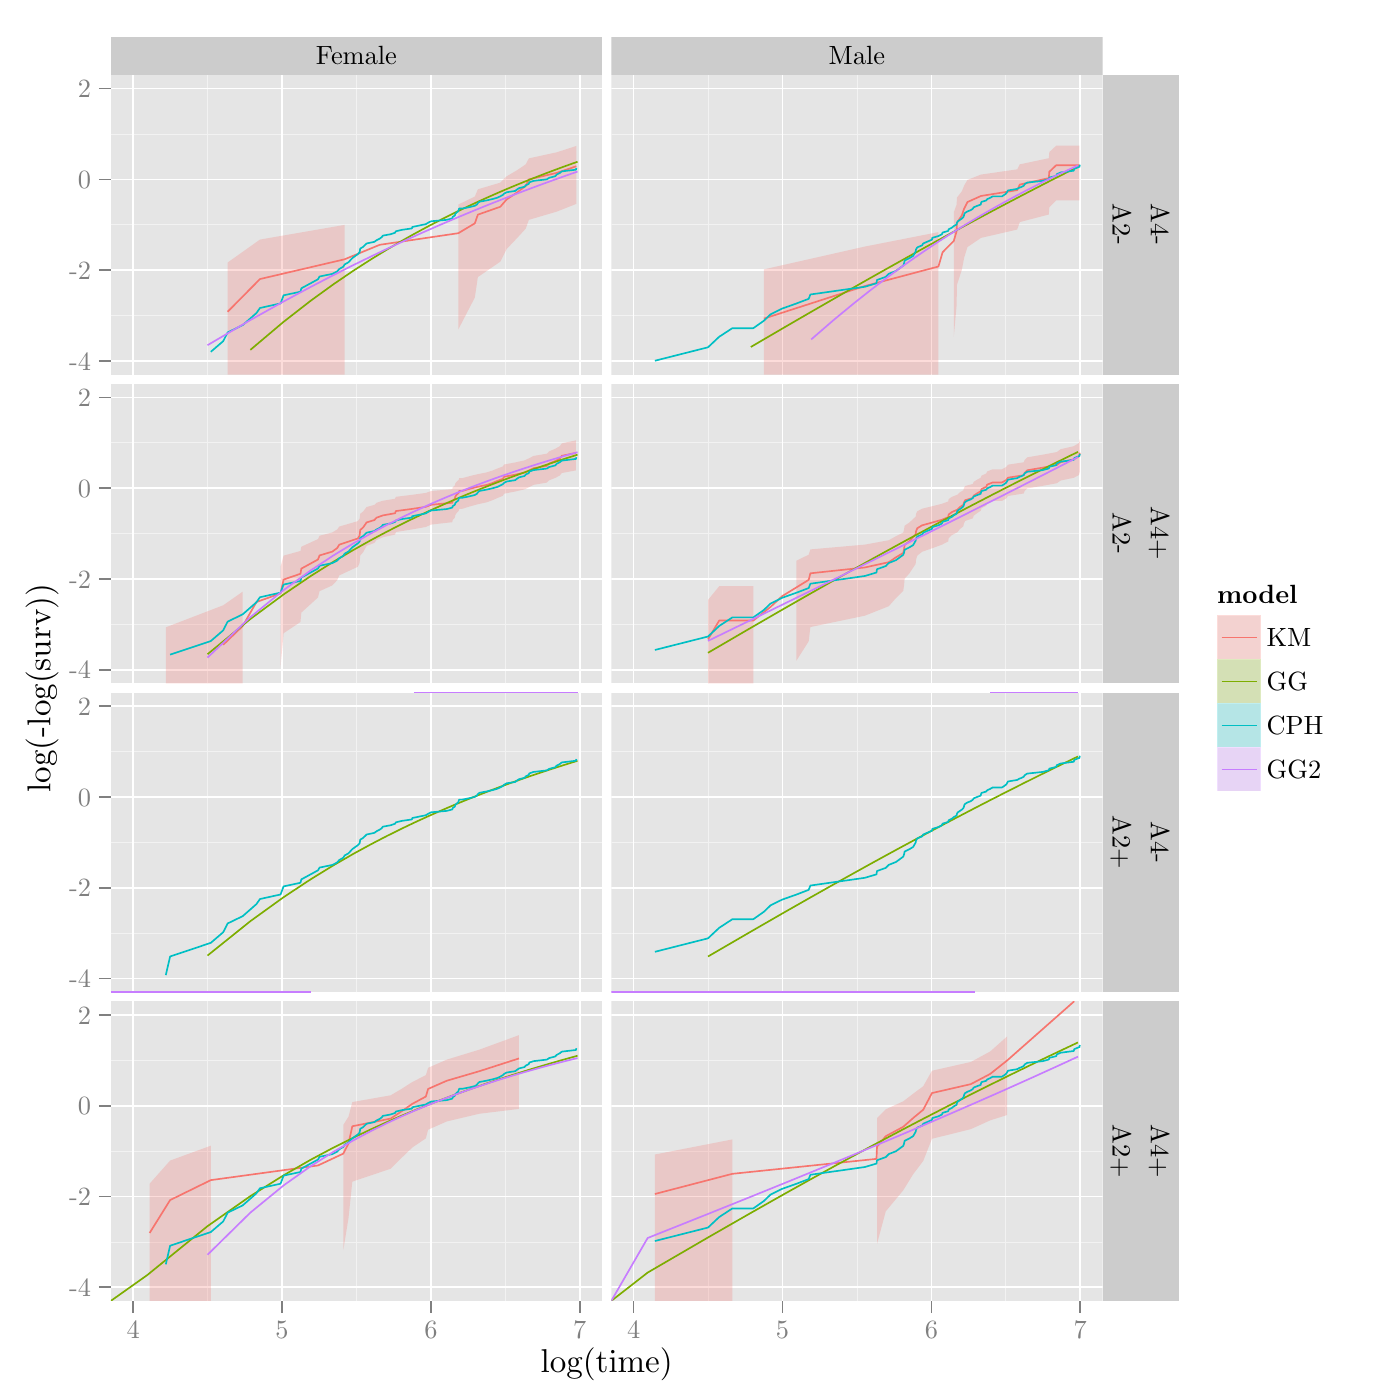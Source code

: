 % Created by tikzDevice version 0.7.0 on 2015-01-16 16:02:43
% !TEX encoding = UTF-8 Unicode
\documentclass[11pt]{memoir}
\nonstopmode

\usepackage{tikz}

\usepackage[active,tightpage,psfixbb]{preview}

\PreviewEnvironment{pgfpicture}

\setlength\PreviewBorder{0pt}

\usepackage{amsmath}
\newcommand{\SweaveOpts}[1]{}  % do not interfere with LaTeX
\newcommand{\SweaveInput}[1]{} % because they are not real TeX commands
\newcommand{\Sexpr}[1]{}       % will only be parsed by R


\usepackage{geometry}
\usepackage{amsmath}
\usepackage{lscape}
\geometry{verbose,tmargin=2.5cm,bmargin=2.5cm,lmargin=2.5cm,rmargin=2.5cm}


\begin{document}

\begin{tikzpicture}[x=1pt,y=1pt]
\definecolor[named]{fillColor}{rgb}{1.00,1.00,1.00}
\path[use as bounding box,fill=fillColor,fill opacity=0.00] (0,0) rectangle (505.89,505.89);
\begin{scope}
\path[clip] (  0.00,  0.00) rectangle (505.89,505.89);
\definecolor[named]{drawColor}{rgb}{1.00,1.00,1.00}
\definecolor[named]{fillColor}{rgb}{1.00,1.00,1.00}

\path[draw=drawColor,line width= 0.6pt,line join=round,line cap=round,fill=fillColor] (  0.00,  0.00) rectangle (505.89,505.89);
\end{scope}
\begin{scope}
\path[clip] ( 40.03,478.81) rectangle (217.57,492.64);
\definecolor[named]{fillColor}{rgb}{0.80,0.80,0.80}

\path[fill=fillColor] ( 40.03,478.81) rectangle (217.57,492.64);
\definecolor[named]{drawColor}{rgb}{0.00,0.00,0.00}

\node[text=drawColor,anchor=base,inner sep=0pt, outer sep=0pt, scale=  0.87] at (128.80,482.43) {Female};
\end{scope}
\begin{scope}
\path[clip] (220.88,478.81) rectangle (398.42,492.64);
\definecolor[named]{fillColor}{rgb}{0.80,0.80,0.80}

\path[fill=fillColor] (220.88,478.81) rectangle (398.42,492.64);
\definecolor[named]{drawColor}{rgb}{0.00,0.00,0.00}

\node[text=drawColor,anchor=base,inner sep=0pt, outer sep=0pt, scale=  0.87] at (309.65,482.43) {Male};
\end{scope}
\begin{scope}
\path[clip] ( 40.03,370.54) rectangle (217.57,478.81);
\definecolor[named]{fillColor}{rgb}{0.90,0.90,0.90}

\path[fill=fillColor] ( 40.03,370.54) rectangle (217.57,478.81);
\definecolor[named]{drawColor}{rgb}{0.95,0.95,0.95}

\path[draw=drawColor,line width= 0.3pt,line join=round] ( 40.03,391.87) --
	(217.57,391.87);

\path[draw=drawColor,line width= 0.3pt,line join=round] ( 40.03,424.67) --
	(217.57,424.67);

\path[draw=drawColor,line width= 0.3pt,line join=round] ( 40.03,457.48) --
	(217.57,457.48);

\path[draw=drawColor,line width= 0.3pt,line join=round] ( 75.00,370.54) --
	( 75.00,478.81);

\path[draw=drawColor,line width= 0.3pt,line join=round] (128.80,370.54) --
	(128.80,478.81);

\path[draw=drawColor,line width= 0.3pt,line join=round] (182.60,370.54) --
	(182.60,478.81);
\definecolor[named]{drawColor}{rgb}{1.00,1.00,1.00}

\path[draw=drawColor,line width= 0.6pt,line join=round] ( 40.03,375.46) --
	(217.57,375.46);

\path[draw=drawColor,line width= 0.6pt,line join=round] ( 40.03,408.27) --
	(217.57,408.27);

\path[draw=drawColor,line width= 0.6pt,line join=round] ( 40.03,441.08) --
	(217.57,441.08);

\path[draw=drawColor,line width= 0.6pt,line join=round] ( 40.03,473.89) --
	(217.57,473.89);

\path[draw=drawColor,line width= 0.6pt,line join=round] ( 48.10,370.54) --
	( 48.10,478.81);

\path[draw=drawColor,line width= 0.6pt,line join=round] (101.90,370.54) --
	(101.90,478.81);

\path[draw=drawColor,line width= 0.6pt,line join=round] (155.70,370.54) --
	(155.70,478.81);

\path[draw=drawColor,line width= 0.6pt,line join=round] (209.50,370.54) --
	(209.50,478.81);
\definecolor[named]{fillColor}{rgb}{0.97,0.46,0.43}

\path[fill=fillColor,fill opacity=0.25] ( 82.25,411.02) --
	( 93.94,419.32) --
	(124.53,424.62) --
	(124.53,370.54) --
	( 93.94,370.54) --
	( 82.25,370.54) --
	cycle;

\path[fill=fillColor,fill opacity=0.25] (165.61,431.98) --
	(171.58,434.87) --
	(172.67,437.48) --
	(180.78,439.89) --
	(183.07,442.16) --
	(186.79,444.36) --
	(189.98,446.51) --
	(191.10,448.66) --
	(201.15,450.85) --
	(208.28,453.15) --
	(208.28,432.22) --
	(201.15,429.40) --
	(191.10,426.44) --
	(189.98,423.27) --
	(186.79,419.80) --
	(183.07,415.88) --
	(180.78,411.33) --
	(172.67,405.76) --
	(171.58,398.37) --
	(165.61,386.85) --
	cycle;
\definecolor[named]{drawColor}{rgb}{0.97,0.46,0.43}

\path[draw=drawColor,line width= 0.6pt,line join=round] ( 82.25,393.22) --
	( 93.94,405.05) --
	(124.53,412.19) --
	(137.19,417.42) --
	(165.61,421.62) --
	(171.58,425.18) --
	(172.67,428.32) --
	(180.78,431.17) --
	(183.07,433.81) --
	(186.79,436.30) --
	(189.98,438.70) --
	(191.10,441.05) --
	(201.15,443.41) --
	(208.28,445.82);
\definecolor[named]{drawColor}{rgb}{0.49,0.68,0.00}

\path[draw=drawColor,line width= 0.6pt,line join=round] ( 90.47,379.46) --
	(102.47,389.59) --
	(112.28,397.22) --
	(120.57,403.22) --
	(127.76,408.11) --
	(134.10,412.19) --
	(139.76,415.66) --
	(144.89,418.67) --
	(149.57,421.31) --
	(153.88,423.65) --
	(157.87,425.75) --
	(161.58,427.64) --
	(165.05,429.36) --
	(168.31,430.93) --
	(171.39,432.37) --
	(174.29,433.71) --
	(177.05,434.94) --
	(179.68,436.10) --
	(182.18,437.18) --
	(184.57,438.19) --
	(186.86,439.14) --
	(189.06,440.03) --
	(191.17,440.88) --
	(193.20,441.68) --
	(195.16,442.45) --
	(197.04,443.17) --
	(198.87,443.86) --
	(200.63,444.52) --
	(202.34,445.16) --
	(203.99,445.76) --
	(205.60,446.34) --
	(207.16,446.90) --
	(208.68,447.43);
\definecolor[named]{drawColor}{rgb}{0.00,0.75,0.77}

\path[draw=drawColor,line width= 0.6pt,line join=round] ( 76.17,378.76) --
	( 80.66,382.61) --
	( 82.25,385.76) --
	( 87.71,388.42) --
	( 92.66,392.76) --
	( 93.94,394.59) --
	(101.39,396.25) --
	(102.47,399.17) --
	(108.57,400.47) --
	(108.89,401.70) --
	(114.91,404.97) --
	(115.47,405.97) --
	(120.06,406.91) --
	(121.84,407.81) --
	(122.59,408.68) --
	(124.05,409.52) --
	(124.53,410.33) --
	(125.93,411.12) --
	(127.31,412.62) --
	(129.31,414.05) --
	(129.95,414.74) --
	(130.17,416.06) --
	(131.23,416.69) --
	(131.86,417.31) --
	(132.48,417.91) --
	(135.28,418.50) --
	(136.05,419.08) --
	(137.19,419.64) --
	(137.94,420.19) --
	(138.31,420.73) --
	(141.18,421.26) --
	(142.73,421.79) --
	(143.07,422.32) --
	(145.22,422.83) --
	(148.82,423.35) --
	(148.97,423.86) --
	(153.88,424.89) --
	(154.70,425.41) --
	(155.78,425.93) --
	(161.46,426.45) --
	(163.46,426.98) --
	(163.57,427.50) --
	(164.37,428.01) --
	(164.49,428.53) --
	(164.94,429.03) --
	(165.61,429.54) --
	(165.72,430.03) --
	(165.94,430.52) --
	(167.03,430.52) --
	(169.56,431.03) --
	(171.58,431.52) --
	(172.37,432.01) --
	(172.67,432.50) --
	(173.25,432.99) --
	(175.88,433.48) --
	(178.03,433.97) --
	(179.76,434.46) --
	(180.78,434.95) --
	(181.69,435.44) --
	(182.18,435.92) --
	(183.07,436.41) --
	(186.19,436.90) --
	(186.79,437.40) --
	(187.53,437.89) --
	(189.56,438.40) --
	(189.98,438.93) --
	(191.10,439.46) --
	(191.24,439.99) --
	(192.80,440.53) --
	(197.60,441.08) --
	(198.45,441.64) --
	(200.63,442.21) --
	(201.15,442.79) --
	(202.28,443.37) --
	(203.01,443.96) --
	(208.12,444.57) --
	(208.28,445.20);
\definecolor[named]{drawColor}{rgb}{0.78,0.49,1.00}

\path[draw=drawColor,line width= 0.6pt,line join=round] ( 74.99,381.15) --
	( 90.47,390.23) --
	(102.47,396.94) --
	(112.28,402.21) --
	(120.57,406.51) --
	(127.76,410.13) --
	(134.10,413.22) --
	(139.76,415.93) --
	(144.89,418.31) --
	(149.57,420.45) --
	(153.88,422.37) --
	(157.87,424.12) --
	(161.58,425.72) --
	(165.05,427.20) --
	(168.31,428.56) --
	(171.39,429.83) --
	(174.29,431.01) --
	(177.05,432.12) --
	(179.68,433.16) --
	(182.18,434.14) --
	(184.57,435.07) --
	(186.86,435.94) --
	(189.06,436.78) --
	(191.17,437.57) --
	(193.20,438.33) --
	(195.16,439.05) --
	(197.04,439.74) --
	(198.87,440.40) --
	(200.63,441.04) --
	(202.34,441.65) --
	(203.99,442.24) --
	(205.60,442.80) --
	(207.16,443.35) --
	(208.68,443.88);
\end{scope}
\begin{scope}
\path[clip] ( 40.03,258.96) rectangle (217.57,367.23);
\definecolor[named]{fillColor}{rgb}{0.90,0.90,0.90}

\path[fill=fillColor] ( 40.03,258.96) rectangle (217.57,367.23);
\definecolor[named]{drawColor}{rgb}{0.95,0.95,0.95}

\path[draw=drawColor,line width= 0.3pt,line join=round] ( 40.03,280.28) --
	(217.57,280.28);

\path[draw=drawColor,line width= 0.3pt,line join=round] ( 40.03,313.09) --
	(217.57,313.09);

\path[draw=drawColor,line width= 0.3pt,line join=round] ( 40.03,345.90) --
	(217.57,345.90);

\path[draw=drawColor,line width= 0.3pt,line join=round] ( 75.00,258.96) --
	( 75.00,367.23);

\path[draw=drawColor,line width= 0.3pt,line join=round] (128.80,258.96) --
	(128.80,367.23);

\path[draw=drawColor,line width= 0.3pt,line join=round] (182.60,258.96) --
	(182.60,367.23);
\definecolor[named]{drawColor}{rgb}{1.00,1.00,1.00}

\path[draw=drawColor,line width= 0.6pt,line join=round] ( 40.03,263.88) --
	(217.57,263.88);

\path[draw=drawColor,line width= 0.6pt,line join=round] ( 40.03,296.69) --
	(217.57,296.69);

\path[draw=drawColor,line width= 0.6pt,line join=round] ( 40.03,329.50) --
	(217.57,329.50);

\path[draw=drawColor,line width= 0.6pt,line join=round] ( 40.03,362.31) --
	(217.57,362.31);

\path[draw=drawColor,line width= 0.6pt,line join=round] ( 48.10,258.96) --
	( 48.10,367.23);

\path[draw=drawColor,line width= 0.6pt,line join=round] (101.90,258.96) --
	(101.90,367.23);

\path[draw=drawColor,line width= 0.6pt,line join=round] (155.70,258.96) --
	(155.70,367.23);

\path[draw=drawColor,line width= 0.6pt,line join=round] (209.50,258.96) --
	(209.50,367.23);
\definecolor[named]{fillColor}{rgb}{0.97,0.46,0.43}

\path[fill=fillColor,fill opacity=0.25] ( 59.91,279.20) --
	( 80.66,287.17) --
	( 87.71,292.10) --
	( 87.71,258.96) --
	( 80.66,258.96) --
	( 59.91,258.96) --
	cycle;

\path[fill=fillColor,fill opacity=0.25] (101.39,301.11) --
	(102.47,305.11) --
	(108.57,306.80) --
	(108.89,308.34) --
	(114.91,311.08) --
	(115.47,312.31) --
	(120.06,313.47) --
	(121.84,314.57) --
	(122.59,315.62) --
	(129.31,317.58) --
	(129.95,318.50) --
	(130.17,320.24) --
	(131.23,321.08) --
	(131.86,321.89) --
	(132.48,322.68) --
	(135.28,323.45) --
	(136.05,324.20) --
	(138.31,324.94) --
	(142.73,325.66) --
	(143.07,326.37) --
	(148.82,327.07) --
	(153.88,327.77) --
	(155.78,328.45) --
	(163.46,329.13) --
	(163.57,329.80) --
	(164.37,330.46) --
	(164.49,331.13) --
	(164.94,331.79) --
	(165.72,332.45) --
	(165.94,333.11) --
	(167.03,333.11) --
	(169.56,333.80) --
	(172.37,334.49) --
	(175.88,335.19) --
	(178.03,335.89) --
	(179.76,336.60) --
	(181.69,337.32) --
	(182.18,338.05) --
	(186.19,338.79) --
	(189.56,339.55) --
	(191.24,340.33) --
	(192.80,341.13) --
	(197.60,341.95) --
	(198.45,342.81) --
	(200.63,343.72) --
	(202.28,344.67) --
	(203.01,345.68) --
	(208.12,346.77) --
	(208.12,335.90) --
	(203.01,334.96) --
	(202.28,334.06) --
	(200.63,333.18) --
	(198.45,332.33) --
	(197.60,331.49) --
	(192.80,330.68) --
	(191.24,329.87) --
	(189.56,329.07) --
	(186.19,328.28) --
	(182.18,327.50) --
	(181.69,326.72) --
	(179.76,325.94) --
	(178.03,325.16) --
	(175.88,324.38) --
	(172.37,323.60) --
	(169.56,322.82) --
	(167.03,322.02) --
	(165.94,322.02) --
	(165.72,321.24) --
	(164.94,320.46) --
	(164.49,319.66) --
	(164.37,318.85) --
	(163.57,318.02) --
	(163.46,317.19) --
	(155.78,316.33) --
	(153.88,315.46) --
	(148.82,314.56) --
	(143.07,313.65) --
	(142.73,312.71) --
	(138.31,311.74) --
	(136.05,310.74) --
	(135.28,309.70) --
	(132.48,308.63) --
	(131.86,307.51) --
	(131.23,306.35) --
	(130.17,305.13) --
	(129.95,302.51) --
	(129.31,301.09) --
	(122.59,297.96) --
	(121.84,296.22) --
	(120.06,294.33) --
	(115.47,292.27) --
	(114.91,289.99) --
	(108.89,284.52) --
	(108.57,281.14) --
	(102.47,277.07) --
	(101.39,265.03) --
	cycle;
\definecolor[named]{drawColor}{rgb}{0.97,0.46,0.43}

\path[draw=drawColor,line width= 0.6pt,line join=round] ( 80.66,272.90) --
	( 87.71,279.69) --
	( 92.66,288.34) --
	(101.39,291.47) --
	(102.47,296.47) --
	(108.57,298.55) --
	(108.89,300.42) --
	(114.91,303.71) --
	(115.47,305.18) --
	(120.06,306.55) --
	(121.84,307.84) --
	(122.59,309.06) --
	(129.31,311.32) --
	(129.95,312.38) --
	(130.17,314.37) --
	(131.23,315.31) --
	(131.86,316.23) --
	(132.48,317.11) --
	(135.28,317.97) --
	(136.05,318.81) --
	(138.31,319.63) --
	(142.73,320.43) --
	(143.07,321.21) --
	(148.82,321.98) --
	(153.88,322.74) --
	(155.78,323.49) --
	(163.46,324.22) --
	(163.57,324.95) --
	(164.37,325.66) --
	(164.49,326.38) --
	(164.94,327.08) --
	(165.72,327.78) --
	(165.94,328.48) --
	(167.03,328.48) --
	(169.56,329.21) --
	(172.37,329.94) --
	(175.88,330.66) --
	(178.03,331.39) --
	(179.76,332.12) --
	(181.69,332.86) --
	(182.18,333.61) --
	(186.19,334.37) --
	(189.56,335.13) --
	(191.24,335.92) --
	(192.80,336.72) --
	(197.60,337.54) --
	(198.45,338.40) --
	(200.63,339.28) --
	(202.28,340.21) --
	(203.01,341.18) --
	(208.12,342.22);
\definecolor[named]{drawColor}{rgb}{0.49,0.68,0.00}

\path[draw=drawColor,line width= 0.6pt,line join=round] ( 74.99,269.48) --
	( 90.47,282.21) --
	(102.47,291.08) --
	(112.28,297.73) --
	(120.57,302.95) --
	(127.76,307.19) --
	(134.10,310.74) --
	(139.76,313.75) --
	(144.89,316.37) --
	(149.57,318.66) --
	(153.88,320.70) --
	(157.87,322.52) --
	(161.58,324.17) --
	(165.05,325.67) --
	(168.31,327.04) --
	(171.39,328.30) --
	(174.29,329.47) --
	(177.05,330.56) --
	(179.68,331.57) --
	(182.18,332.52) --
	(184.57,333.41) --
	(186.86,334.24) --
	(189.06,335.03) --
	(191.17,335.78) --
	(193.20,336.49) --
	(195.16,337.16) --
	(197.04,337.80) --
	(198.87,338.41) --
	(200.63,339.00) --
	(202.34,339.56) --
	(203.99,340.09) --
	(205.60,340.61) --
	(207.16,341.10) --
	(208.68,341.58);
\definecolor[named]{drawColor}{rgb}{0.00,0.75,0.77}

\path[draw=drawColor,line width= 0.6pt,line join=round] ( 61.47,269.33) --
	( 76.17,274.25) --
	( 80.66,278.11) --
	( 82.25,281.25) --
	( 87.71,283.91) --
	( 92.66,288.25) --
	( 93.94,290.08) --
	(101.39,291.74) --
	(102.47,294.66) --
	(108.57,295.96) --
	(108.89,297.19) --
	(114.91,300.46) --
	(115.47,301.46) --
	(120.06,302.40) --
	(121.84,303.30) --
	(122.59,304.17) --
	(124.05,305.01) --
	(124.53,305.82) --
	(125.93,306.61) --
	(127.31,308.11) --
	(129.31,309.54) --
	(129.95,310.23) --
	(130.17,311.55) --
	(131.23,312.18) --
	(131.86,312.80) --
	(132.48,313.40) --
	(135.28,313.99) --
	(136.05,314.57) --
	(137.19,315.13) --
	(137.94,315.68) --
	(138.31,316.22) --
	(141.18,316.75) --
	(142.73,317.28) --
	(143.07,317.81) --
	(145.22,318.32) --
	(148.82,318.84) --
	(148.97,319.35) --
	(153.88,320.38) --
	(154.70,320.90) --
	(155.78,321.42) --
	(161.46,321.94) --
	(163.46,322.47) --
	(163.57,322.99) --
	(164.37,323.51) --
	(164.49,324.02) --
	(164.94,324.52) --
	(165.61,325.03) --
	(165.72,325.52) --
	(165.94,326.01) --
	(167.03,326.01) --
	(169.56,326.52) --
	(171.58,327.01) --
	(172.37,327.50) --
	(172.67,327.99) --
	(173.25,328.48) --
	(175.88,328.97) --
	(178.03,329.46) --
	(179.76,329.95) --
	(180.78,330.44) --
	(181.69,330.93) --
	(182.18,331.41) --
	(183.07,331.90) --
	(186.19,332.39) --
	(186.79,332.89) --
	(187.53,333.38) --
	(189.56,333.89) --
	(189.98,334.42) --
	(191.10,334.95) --
	(191.24,335.48) --
	(192.80,336.02) --
	(197.60,336.57) --
	(198.45,337.13) --
	(200.63,337.70) --
	(201.15,338.28) --
	(202.28,338.86) --
	(203.01,339.45) --
	(208.12,340.06) --
	(208.28,340.69);
\definecolor[named]{drawColor}{rgb}{0.78,0.49,1.00}

\path[draw=drawColor,line width= 0.6pt,line join=round] ( 74.99,268.28) --
	( 90.47,282.87) --
	(102.47,292.65) --
	(112.28,299.77) --
	(120.57,305.23) --
	(127.76,309.59) --
	(134.10,313.17) --
	(139.76,316.19) --
	(144.89,318.77) --
	(149.57,321.02) --
	(153.88,323.00) --
	(157.87,324.76) --
	(161.58,326.34) --
	(165.05,327.77) --
	(168.31,329.07) --
	(171.39,330.26) --
	(174.29,331.36) --
	(177.05,332.38) --
	(179.68,333.32) --
	(182.18,334.20) --
	(184.57,335.02) --
	(186.86,335.80) --
	(189.06,336.53) --
	(191.17,337.21) --
	(193.20,337.86) --
	(195.16,338.48) --
	(197.04,339.06) --
	(198.87,339.62) --
	(200.63,340.15) --
	(202.34,340.66) --
	(203.99,341.14) --
	(205.60,341.61) --
	(207.16,342.05) --
	(208.68,342.48);
\end{scope}
\begin{scope}
\path[clip] ( 40.03,147.38) rectangle (217.57,255.65);
\definecolor[named]{fillColor}{rgb}{0.90,0.90,0.90}

\path[fill=fillColor] ( 40.03,147.38) rectangle (217.57,255.65);
\definecolor[named]{drawColor}{rgb}{0.95,0.95,0.95}

\path[draw=drawColor,line width= 0.3pt,line join=round] ( 40.03,168.70) --
	(217.57,168.70);

\path[draw=drawColor,line width= 0.3pt,line join=round] ( 40.03,201.51) --
	(217.57,201.51);

\path[draw=drawColor,line width= 0.3pt,line join=round] ( 40.03,234.32) --
	(217.57,234.32);

\path[draw=drawColor,line width= 0.3pt,line join=round] ( 75.00,147.38) --
	( 75.00,255.65);

\path[draw=drawColor,line width= 0.3pt,line join=round] (128.80,147.38) --
	(128.80,255.65);

\path[draw=drawColor,line width= 0.3pt,line join=round] (182.60,147.38) --
	(182.60,255.65);
\definecolor[named]{drawColor}{rgb}{1.00,1.00,1.00}

\path[draw=drawColor,line width= 0.6pt,line join=round] ( 40.03,152.30) --
	(217.57,152.30);

\path[draw=drawColor,line width= 0.6pt,line join=round] ( 40.03,185.11) --
	(217.57,185.11);

\path[draw=drawColor,line width= 0.6pt,line join=round] ( 40.03,217.92) --
	(217.57,217.92);

\path[draw=drawColor,line width= 0.6pt,line join=round] ( 40.03,250.73) --
	(217.57,250.73);

\path[draw=drawColor,line width= 0.6pt,line join=round] ( 48.10,147.38) --
	( 48.10,255.65);

\path[draw=drawColor,line width= 0.6pt,line join=round] (101.90,147.38) --
	(101.90,255.65);

\path[draw=drawColor,line width= 0.6pt,line join=round] (155.70,147.38) --
	(155.70,255.65);

\path[draw=drawColor,line width= 0.6pt,line join=round] (209.50,147.38) --
	(209.50,255.65);
\definecolor[named]{drawColor}{rgb}{0.49,0.68,0.00}

\path[draw=drawColor,line width= 0.6pt,line join=round] ( 74.99,160.60) --
	( 90.47,173.02) --
	(102.47,181.68) --
	(112.28,188.16) --
	(120.57,193.25) --
	(127.76,197.39) --
	(134.10,200.84) --
	(139.76,203.78) --
	(144.89,206.33) --
	(149.57,208.57) --
	(153.88,210.55) --
	(157.87,212.33) --
	(161.58,213.94) --
	(165.05,215.41) --
	(168.31,216.75) --
	(171.39,217.98) --
	(174.29,219.12) --
	(177.05,220.18) --
	(179.68,221.17) --
	(182.18,222.10) --
	(184.57,222.97) --
	(186.86,223.78) --
	(189.06,224.56) --
	(191.17,225.29) --
	(193.20,225.98) --
	(195.16,226.64) --
	(197.04,227.27) --
	(198.87,227.86) --
	(200.63,228.44) --
	(202.34,228.98) --
	(203.99,229.51) --
	(205.60,230.01) --
	(207.16,230.50) --
	(208.68,230.96);
\definecolor[named]{drawColor}{rgb}{0.00,0.75,0.77}

\path[draw=drawColor,line width= 0.6pt,line join=round] ( 59.91,153.53) --
	( 61.47,160.27) --
	( 76.17,165.19) --
	( 80.66,169.04) --
	( 82.25,172.19) --
	( 87.71,174.84) --
	( 92.66,179.19) --
	( 93.94,181.02) --
	(101.39,182.67) --
	(102.47,185.59) --
	(108.57,186.90) --
	(108.89,188.12) --
	(114.91,191.40) --
	(115.47,192.39) --
	(120.06,193.34) --
	(121.84,194.24) --
	(122.59,195.11) --
	(124.05,195.95) --
	(124.53,196.76) --
	(125.93,197.54) --
	(127.31,199.05) --
	(129.31,200.48) --
	(129.95,201.16) --
	(130.17,202.48) --
	(131.23,203.12) --
	(131.86,203.74) --
	(132.48,204.34) --
	(135.28,204.93) --
	(136.05,205.50) --
	(137.19,206.07) --
	(137.94,206.62) --
	(138.31,207.16) --
	(141.18,207.69) --
	(142.73,208.22) --
	(143.07,208.74) --
	(145.22,209.26) --
	(148.82,209.78) --
	(148.97,210.29) --
	(153.88,211.31) --
	(154.70,211.83) --
	(155.78,212.36) --
	(161.46,212.88) --
	(163.46,213.41) --
	(163.57,213.92) --
	(164.37,214.44) --
	(164.49,214.95) --
	(164.94,215.46) --
	(165.61,215.96) --
	(165.72,216.46) --
	(165.94,216.95) --
	(167.03,216.95) --
	(169.56,217.45) --
	(171.58,217.95) --
	(172.37,218.44) --
	(172.67,218.93) --
	(173.25,219.41) --
	(175.88,219.91) --
	(178.03,220.40) --
	(179.76,220.89) --
	(180.78,221.38) --
	(181.69,221.86) --
	(182.18,222.35) --
	(183.07,222.84) --
	(186.19,223.33) --
	(186.79,223.82) --
	(187.53,224.31) --
	(189.56,224.83) --
	(189.98,225.36) --
	(191.10,225.89) --
	(191.24,226.42) --
	(192.80,226.95) --
	(197.60,227.51) --
	(198.45,228.07) --
	(200.63,228.64) --
	(201.15,229.22) --
	(202.28,229.80) --
	(203.01,230.39) --
	(208.12,230.99) --
	(208.28,231.63);
\definecolor[named]{drawColor}{rgb}{0.78,0.49,1.00}

\path[draw=drawColor,line width= 0.6pt,line join=round] ( 40.03,147.38) --
	( 53.18,147.38) --
	( 74.99,147.38) --
	( 90.47,147.38) --
	(102.47,147.38) --
	(112.28,147.38);

\path[draw=drawColor,line width= 0.6pt,line join=round] (149.57,255.65) --
	(153.88,255.65) --
	(157.87,255.65) --
	(161.58,255.65) --
	(165.05,255.65) --
	(168.31,255.65) --
	(171.39,255.65) --
	(174.29,255.65) --
	(177.05,255.65) --
	(179.68,255.65) --
	(182.18,255.65) --
	(184.57,255.65) --
	(186.86,255.65) --
	(189.06,255.65) --
	(191.17,255.65) --
	(193.20,255.65) --
	(195.16,255.65) --
	(197.04,255.65) --
	(198.87,255.65) --
	(200.63,255.65) --
	(202.34,255.65) --
	(203.99,255.65) --
	(205.60,255.65) --
	(207.16,255.65) --
	(208.68,255.65);
\end{scope}
\begin{scope}
\path[clip] ( 40.03, 35.80) rectangle (217.57,144.07);
\definecolor[named]{fillColor}{rgb}{0.90,0.90,0.90}

\path[fill=fillColor] ( 40.03, 35.80) rectangle (217.57,144.07);
\definecolor[named]{drawColor}{rgb}{0.95,0.95,0.95}

\path[draw=drawColor,line width= 0.3pt,line join=round] ( 40.03, 57.12) --
	(217.57, 57.12);

\path[draw=drawColor,line width= 0.3pt,line join=round] ( 40.03, 89.93) --
	(217.57, 89.93);

\path[draw=drawColor,line width= 0.3pt,line join=round] ( 40.03,122.74) --
	(217.57,122.74);

\path[draw=drawColor,line width= 0.3pt,line join=round] ( 75.00, 35.80) --
	( 75.00,144.07);

\path[draw=drawColor,line width= 0.3pt,line join=round] (128.80, 35.80) --
	(128.80,144.07);

\path[draw=drawColor,line width= 0.3pt,line join=round] (182.60, 35.80) --
	(182.60,144.07);
\definecolor[named]{drawColor}{rgb}{1.00,1.00,1.00}

\path[draw=drawColor,line width= 0.6pt,line join=round] ( 40.03, 40.72) --
	(217.57, 40.72);

\path[draw=drawColor,line width= 0.6pt,line join=round] ( 40.03, 73.53) --
	(217.57, 73.53);

\path[draw=drawColor,line width= 0.6pt,line join=round] ( 40.03,106.34) --
	(217.57,106.34);

\path[draw=drawColor,line width= 0.6pt,line join=round] ( 40.03,139.14) --
	(217.57,139.14);

\path[draw=drawColor,line width= 0.6pt,line join=round] ( 48.10, 35.80) --
	( 48.10,144.07);

\path[draw=drawColor,line width= 0.6pt,line join=round] (101.90, 35.80) --
	(101.90,144.07);

\path[draw=drawColor,line width= 0.6pt,line join=round] (155.70, 35.80) --
	(155.70,144.07);

\path[draw=drawColor,line width= 0.6pt,line join=round] (209.50, 35.80) --
	(209.50,144.07);
\definecolor[named]{fillColor}{rgb}{0.97,0.46,0.43}

\path[fill=fillColor,fill opacity=0.25] ( 54.07, 78.16) --
	( 61.47, 86.52) --
	( 76.17, 91.88) --
	( 76.17, 35.80) --
	( 61.47, 35.80) --
	( 54.07, 35.80) --
	cycle;

\path[fill=fillColor,fill opacity=0.25] (124.05, 99.40) --
	(125.93,102.39) --
	(127.31,107.66) --
	(141.18,110.10) --
	(145.22,112.49) --
	(148.97,114.90) --
	(153.88,117.38) --
	(154.70,120.03) --
	(161.46,123.00) --
	(173.25,126.61) --
	(187.53,131.84) --
	(187.53,105.18) --
	(173.25,103.44) --
	(161.46,100.66) --
	(154.70, 97.68) --
	(153.88, 94.54) --
	(148.97, 91.21) --
	(145.22, 87.60) --
	(141.18, 83.57) --
	(127.31, 78.90) --
	(125.93, 65.75) --
	(124.05, 54.12) --
	cycle;
\definecolor[named]{drawColor}{rgb}{0.97,0.46,0.43}

\path[draw=drawColor,line width= 0.6pt,line join=round] ( 54.07, 60.35) --
	( 61.47, 72.24) --
	( 76.17, 79.45) --
	(114.91, 84.75) --
	(124.05, 89.03) --
	(125.93, 92.69) --
	(127.31, 98.91) --
	(141.18,101.70) --
	(145.22,104.37) --
	(148.97,107.00) --
	(153.88,109.65) --
	(154.70,112.40) --
	(161.46,115.37) --
	(173.25,118.82) --
	(187.53,123.42);
\definecolor[named]{drawColor}{rgb}{0.49,0.68,0.00}

\path[draw=drawColor,line width= 0.6pt,line join=round] ( 40.03, 35.80) --
	( 53.18, 45.12) --
	( 74.99, 62.82) --
	( 90.47, 73.67) --
	(102.47, 81.19) --
	(112.28, 86.82) --
	(120.57, 91.24) --
	(127.76, 94.84) --
	(134.10, 97.84) --
	(139.76,100.40) --
	(144.89,102.63) --
	(149.57,104.58) --
	(153.88,106.32) --
	(157.87,107.88) --
	(161.58,109.29) --
	(165.05,110.58) --
	(168.31,111.76) --
	(171.39,112.85) --
	(174.29,113.85) --
	(177.05,114.79) --
	(179.68,115.67) --
	(182.18,116.49) --
	(184.57,117.26) --
	(186.86,117.98) --
	(189.06,118.67) --
	(191.17,119.32) --
	(193.20,119.94) --
	(195.16,120.52) --
	(197.04,121.08) --
	(198.87,121.62) --
	(200.63,122.13) --
	(202.34,122.62) --
	(203.99,123.09) --
	(205.60,123.54) --
	(207.16,123.97) --
	(208.68,124.39);
\definecolor[named]{drawColor}{rgb}{0.00,0.75,0.77}

\path[draw=drawColor,line width= 0.6pt,line join=round] ( 59.91, 49.02) --
	( 61.47, 55.76) --
	( 76.17, 60.68) --
	( 80.66, 64.53) --
	( 82.25, 67.68) --
	( 87.71, 70.33) --
	( 92.66, 74.68) --
	( 93.94, 76.51) --
	(101.39, 78.16) --
	(102.47, 81.08) --
	(108.57, 82.39) --
	(108.89, 83.61) --
	(114.91, 86.89) --
	(115.47, 87.88) --
	(120.06, 88.83) --
	(121.84, 89.73) --
	(122.59, 90.60) --
	(124.05, 91.44) --
	(124.53, 92.25) --
	(125.93, 93.03) --
	(127.31, 94.54) --
	(129.31, 95.97) --
	(129.95, 96.65) --
	(130.17, 97.97) --
	(131.23, 98.61) --
	(131.86, 99.23) --
	(132.48, 99.83) --
	(135.28,100.42) --
	(136.05,100.99) --
	(137.19,101.56) --
	(137.94,102.11) --
	(138.31,102.65) --
	(141.18,103.18) --
	(142.73,103.71) --
	(143.07,104.23) --
	(145.22,104.75) --
	(148.82,105.27) --
	(148.97,105.78) --
	(153.88,106.80) --
	(154.70,107.32) --
	(155.78,107.85) --
	(161.46,108.37) --
	(163.46,108.90) --
	(163.57,109.41) --
	(164.37,109.93) --
	(164.49,110.44) --
	(164.94,110.95) --
	(165.61,111.46) --
	(165.72,111.95) --
	(165.94,112.44) --
	(167.03,112.44) --
	(169.56,112.94) --
	(171.58,113.44) --
	(172.37,113.93) --
	(172.67,114.42) --
	(173.25,114.90) --
	(175.88,115.40) --
	(178.03,115.89) --
	(179.76,116.38) --
	(180.78,116.87) --
	(181.69,117.36) --
	(182.18,117.84) --
	(183.07,118.33) --
	(186.19,118.82) --
	(186.79,119.31) --
	(187.53,119.80) --
	(189.56,120.32) --
	(189.98,120.85) --
	(191.10,121.38) --
	(191.24,121.91) --
	(192.80,122.44) --
	(197.60,123.00) --
	(198.45,123.56) --
	(200.63,124.13) --
	(201.15,124.71) --
	(202.28,125.29) --
	(203.01,125.88) --
	(208.12,126.48) --
	(208.28,127.12);
\definecolor[named]{drawColor}{rgb}{0.78,0.49,1.00}

\path[draw=drawColor,line width= 0.6pt,line join=round] ( 74.99, 52.48) --
	( 90.47, 67.71) --
	(102.47, 77.53) --
	(112.28, 84.49) --
	(120.57, 89.73) --
	(127.76, 93.86) --
	(134.10, 97.21) --
	(139.76,100.01) --
	(144.89,102.38) --
	(149.57,104.44) --
	(153.88,106.24) --
	(157.87,107.83) --
	(161.58,109.26) --
	(165.05,110.55) --
	(168.31,111.71) --
	(171.39,112.78) --
	(174.29,113.76) --
	(177.05,114.66) --
	(179.68,115.50) --
	(182.18,116.28) --
	(184.57,117.01) --
	(186.86,117.70) --
	(189.06,118.34) --
	(191.17,118.94) --
	(193.20,119.51) --
	(195.16,120.06) --
	(197.04,120.57) --
	(198.87,121.06) --
	(200.63,121.52) --
	(202.34,121.97) --
	(203.99,122.39) --
	(205.60,122.80) --
	(207.16,123.19) --
	(208.68,123.56);
\end{scope}
\begin{scope}
\path[clip] (220.88,370.54) rectangle (398.42,478.81);
\definecolor[named]{fillColor}{rgb}{0.90,0.90,0.90}

\path[fill=fillColor] (220.88,370.54) rectangle (398.42,478.81);
\definecolor[named]{drawColor}{rgb}{0.95,0.95,0.95}

\path[draw=drawColor,line width= 0.3pt,line join=round] (220.88,391.87) --
	(398.42,391.87);

\path[draw=drawColor,line width= 0.3pt,line join=round] (220.88,424.67) --
	(398.42,424.67);

\path[draw=drawColor,line width= 0.3pt,line join=round] (220.88,457.48) --
	(398.42,457.48);

\path[draw=drawColor,line width= 0.3pt,line join=round] (255.85,370.54) --
	(255.85,478.81);

\path[draw=drawColor,line width= 0.3pt,line join=round] (309.65,370.54) --
	(309.65,478.81);

\path[draw=drawColor,line width= 0.3pt,line join=round] (363.45,370.54) --
	(363.45,478.81);
\definecolor[named]{drawColor}{rgb}{1.00,1.00,1.00}

\path[draw=drawColor,line width= 0.6pt,line join=round] (220.88,375.46) --
	(398.42,375.46);

\path[draw=drawColor,line width= 0.6pt,line join=round] (220.88,408.27) --
	(398.42,408.27);

\path[draw=drawColor,line width= 0.6pt,line join=round] (220.88,441.08) --
	(398.42,441.08);

\path[draw=drawColor,line width= 0.6pt,line join=round] (220.88,473.89) --
	(398.42,473.89);

\path[draw=drawColor,line width= 0.6pt,line join=round] (228.95,370.54) --
	(228.95,478.81);

\path[draw=drawColor,line width= 0.6pt,line join=round] (282.75,370.54) --
	(282.75,478.81);

\path[draw=drawColor,line width= 0.6pt,line join=round] (336.55,370.54) --
	(336.55,478.81);

\path[draw=drawColor,line width= 0.6pt,line join=round] (390.35,370.54) --
	(390.35,478.81);
\definecolor[named]{fillColor}{rgb}{0.97,0.46,0.43}

\path[fill=fillColor,fill opacity=0.25] (276.03,408.55) --
	(312.50,416.79) --
	(339.10,422.01) --
	(339.10,370.54) --
	(312.50,370.54) --
	(276.03,370.54) --
	cycle;

\path[fill=fillColor,fill opacity=0.25] (344.65,429.19) --
	(345.67,431.98) --
	(345.78,434.47) --
	(347.55,436.75) --
	(348.41,438.87) --
	(349.58,440.87) --
	(354.48,442.81) --
	(367.56,444.69) --
	(368.53,446.55) --
	(368.75,446.55) --
	(378.99,448.72) --
	(379.17,450.93) --
	(381.65,453.24) --
	(390.07,453.24) --
	(390.07,433.47) --
	(381.65,433.47) --
	(379.17,430.95) --
	(378.99,428.37) --
	(368.75,425.70) --
	(368.53,425.70) --
	(367.56,422.93) --
	(354.48,419.92) --
	(349.58,416.59) --
	(348.41,412.80) --
	(347.55,408.36) --
	(345.78,402.90) --
	(345.67,395.61) --
	(344.65,384.20) --
	cycle;
\definecolor[named]{drawColor}{rgb}{0.97,0.46,0.43}

\path[draw=drawColor,line width= 0.6pt,line join=round] (276.03,390.75) --
	(312.50,402.52) --
	(339.10,409.58) --
	(340.60,414.73) --
	(344.65,418.84) --
	(345.67,422.31) --
	(345.78,425.33) --
	(347.55,428.05) --
	(348.41,430.54) --
	(349.58,432.87) --
	(354.48,435.07) --
	(367.56,437.18) --
	(368.53,439.24) --
	(368.75,439.24) --
	(378.99,441.52) --
	(379.17,443.81) --
	(381.65,446.17) --
	(390.07,446.17);
\definecolor[named]{drawColor}{rgb}{0.49,0.68,0.00}

\path[draw=drawColor,line width= 0.6pt,line join=round] (271.32,380.51) --
	(283.32,387.52) --
	(293.13,393.21) --
	(301.42,397.98) --
	(308.61,402.09) --
	(314.94,405.68) --
	(320.61,408.87) --
	(325.74,411.74) --
	(330.42,414.35) --
	(334.73,416.73) --
	(338.71,418.92) --
	(342.42,420.95) --
	(345.90,422.84) --
	(349.16,424.60) --
	(352.23,426.25) --
	(355.14,427.81) --
	(357.90,429.28) --
	(360.53,430.67) --
	(363.03,431.99) --
	(365.42,433.25) --
	(367.71,434.45) --
	(369.91,435.60) --
	(372.02,436.69) --
	(374.05,437.74) --
	(376.00,438.75) --
	(377.89,439.72) --
	(379.71,440.66) --
	(381.48,441.56) --
	(383.19,442.42) --
	(384.84,443.26) --
	(386.45,444.08) --
	(388.01,444.86) --
	(389.52,445.63);
\definecolor[named]{drawColor}{rgb}{0.00,0.75,0.77}

\path[draw=drawColor,line width= 0.6pt,line join=round] (236.65,375.53) --
	(255.84,380.39) --
	(259.87,384.19) --
	(264.64,387.30) --
	(272.21,387.30) --
	(276.03,389.99) --
	(278.44,392.31) --
	(282.60,394.37) --
	(287.79,396.22) --
	(292.22,397.91) --
	(292.83,399.47) --
	(312.50,402.26) --
	(316.71,403.52) --
	(316.90,404.71) --
	(320.07,405.85) --
	(321.15,406.94) --
	(323.75,407.98) --
	(326.39,409.92) --
	(326.71,410.84) --
	(326.87,411.74) --
	(328.60,412.60) --
	(329.97,413.43) --
	(330.87,415.02) --
	(331.01,415.78) --
	(331.46,416.51) --
	(333.19,417.22) --
	(333.61,417.92) --
	(336.76,419.28) --
	(336.89,419.94) --
	(339.10,420.59) --
	(340.35,421.23) --
	(340.60,421.85) --
	(342.66,422.45) --
	(342.78,423.04) --
	(343.96,423.62) --
	(344.65,424.20) --
	(345.67,424.76) --
	(345.78,425.31) --
	(346.01,425.85) --
	(346.79,426.38) --
	(347.55,426.91) --
	(348.09,427.43) --
	(348.31,427.95) --
	(348.41,428.47) --
	(348.73,428.97) --
	(349.58,429.48) --
	(350.82,429.97) --
	(351.53,430.47) --
	(351.83,430.97) --
	(353.02,431.47) --
	(354.38,431.96) --
	(354.48,432.46) --
	(354.67,432.95) --
	(356.35,433.43) --
	(356.72,433.92) --
	(357.81,434.41) --
	(358.70,434.92) --
	(362.04,434.92) --
	(362.87,435.45) --
	(363.60,435.98) --
	(363.92,436.52) --
	(364.24,437.07) --
	(367.56,437.63) --
	(368.53,438.18) --
	(368.75,438.18) --
	(369.91,438.75) --
	(370.26,439.33) --
	(371.18,439.92) --
	(376.70,440.51) --
	(378.99,441.11) --
	(379.17,441.72) --
	(381.65,442.33) --
	(381.88,442.94) --
	(383.24,443.57) --
	(388.01,444.20) --
	(388.16,444.86) --
	(389.92,445.58) --
	(390.07,445.58) --
	(390.17,446.37);
\definecolor[named]{drawColor}{rgb}{0.78,0.49,1.00}

\path[draw=drawColor,line width= 0.6pt,line join=round] (293.13,383.23) --
	(301.42,390.41) --
	(308.61,396.33) --
	(314.94,401.34) --
	(320.61,405.64) --
	(325.74,409.39) --
	(330.42,412.70) --
	(334.73,415.65) --
	(338.71,418.30) --
	(342.42,420.70) --
	(345.90,422.88) --
	(349.16,424.88) --
	(352.23,426.73) --
	(355.14,428.43) --
	(357.90,430.02) --
	(360.53,431.50) --
	(363.03,432.88) --
	(365.42,434.18) --
	(367.71,435.40) --
	(369.91,436.56) --
	(372.02,437.65) --
	(374.05,438.68) --
	(376.00,439.66) --
	(377.89,440.60) --
	(379.71,441.49) --
	(381.48,442.34) --
	(383.19,443.16) --
	(384.84,443.94) --
	(386.45,444.69) --
	(388.01,445.40) --
	(389.52,446.09);
\end{scope}
\begin{scope}
\path[clip] (220.88,258.96) rectangle (398.42,367.23);
\definecolor[named]{fillColor}{rgb}{0.90,0.90,0.90}

\path[fill=fillColor] (220.88,258.96) rectangle (398.42,367.23);
\definecolor[named]{drawColor}{rgb}{0.95,0.95,0.95}

\path[draw=drawColor,line width= 0.3pt,line join=round] (220.88,280.28) --
	(398.42,280.28);

\path[draw=drawColor,line width= 0.3pt,line join=round] (220.88,313.09) --
	(398.42,313.09);

\path[draw=drawColor,line width= 0.3pt,line join=round] (220.88,345.90) --
	(398.42,345.90);

\path[draw=drawColor,line width= 0.3pt,line join=round] (255.85,258.96) --
	(255.85,367.23);

\path[draw=drawColor,line width= 0.3pt,line join=round] (309.65,258.96) --
	(309.65,367.23);

\path[draw=drawColor,line width= 0.3pt,line join=round] (363.45,258.96) --
	(363.45,367.23);
\definecolor[named]{drawColor}{rgb}{1.00,1.00,1.00}

\path[draw=drawColor,line width= 0.6pt,line join=round] (220.88,263.88) --
	(398.42,263.88);

\path[draw=drawColor,line width= 0.6pt,line join=round] (220.88,296.69) --
	(398.42,296.69);

\path[draw=drawColor,line width= 0.6pt,line join=round] (220.88,329.50) --
	(398.42,329.50);

\path[draw=drawColor,line width= 0.6pt,line join=round] (220.88,362.31) --
	(398.42,362.31);

\path[draw=drawColor,line width= 0.6pt,line join=round] (228.95,258.96) --
	(228.95,367.23);

\path[draw=drawColor,line width= 0.6pt,line join=round] (282.75,258.96) --
	(282.75,367.23);

\path[draw=drawColor,line width= 0.6pt,line join=round] (336.55,258.96) --
	(336.55,367.23);

\path[draw=drawColor,line width= 0.6pt,line join=round] (390.35,258.96) --
	(390.35,367.23);
\definecolor[named]{fillColor}{rgb}{0.97,0.46,0.43}

\path[fill=fillColor,fill opacity=0.25] (255.84,289.10) --
	(259.87,294.05) --
	(272.21,294.05) --
	(272.21,258.96) --
	(259.87,258.96) --
	(255.84,258.96) --
	cycle;

\path[fill=fillColor,fill opacity=0.25] (287.79,303.28) --
	(292.22,305.45) --
	(292.83,307.36) --
	(312.50,309.09) --
	(321.15,310.67) --
	(323.75,312.12) --
	(326.39,313.47) --
	(326.71,314.74) --
	(326.87,315.93) --
	(328.60,317.07) --
	(330.87,319.19) --
	(331.01,320.18) --
	(331.46,321.14) --
	(333.19,322.07) --
	(336.89,322.97) --
	(340.35,323.84) --
	(342.66,324.69) --
	(342.78,325.53) --
	(343.96,326.35) --
	(346.01,327.15) --
	(346.79,327.94) --
	(348.09,328.72) --
	(348.31,329.49) --
	(348.73,330.26) --
	(351.53,331.01) --
	(351.83,331.77) --
	(353.02,332.52) --
	(354.38,333.27) --
	(354.67,334.02) --
	(356.35,334.78) --
	(356.72,335.54) --
	(358.70,336.31) --
	(362.04,336.31) --
	(363.60,337.14) --
	(364.24,337.98) --
	(369.91,338.84) --
	(370.26,339.72) --
	(371.18,340.63) --
	(376.70,341.57) --
	(381.88,342.54) --
	(383.24,343.57) --
	(388.01,344.66) --
	(389.92,345.82) --
	(390.17,347.09) --
	(390.17,335.34) --
	(389.92,334.27) --
	(388.01,333.24) --
	(383.24,332.24) --
	(381.88,331.27) --
	(376.70,330.32) --
	(371.18,329.39) --
	(370.26,328.47) --
	(369.91,327.56) --
	(364.24,326.66) --
	(363.60,325.76) --
	(362.04,324.86) --
	(358.70,324.86) --
	(356.72,323.99) --
	(356.35,323.11) --
	(354.67,322.23) --
	(354.38,321.33) --
	(353.02,320.43) --
	(351.83,319.51) --
	(351.53,318.58) --
	(348.73,317.63) --
	(348.31,316.66) --
	(348.09,315.67) --
	(346.79,314.65) --
	(346.01,313.61) --
	(343.96,312.53) --
	(342.78,311.42) --
	(342.66,310.26) --
	(340.35,309.06) --
	(336.89,307.80) --
	(333.19,306.49) --
	(331.46,305.11) --
	(331.01,303.65) --
	(330.87,302.11) --
	(328.60,298.68) --
	(326.87,296.76) --
	(326.71,294.67) --
	(326.39,292.35) --
	(323.75,289.77) --
	(321.15,286.82) --
	(312.50,283.40) --
	(292.83,279.30) --
	(292.22,274.15) --
	(287.79,267.16) --
	cycle;
\definecolor[named]{drawColor}{rgb}{0.97,0.46,0.43}

\path[draw=drawColor,line width= 0.6pt,line join=round] (255.84,274.84) --
	(259.87,281.64) --
	(272.21,281.64) --
	(278.44,286.59) --
	(282.60,290.45) --
	(287.79,293.63) --
	(292.22,296.35) --
	(292.83,298.72) --
	(312.50,300.83) --
	(321.15,302.74) --
	(323.75,304.49) --
	(326.39,306.10) --
	(326.71,307.60) --
	(326.87,309.00) --
	(328.60,310.33) --
	(330.87,312.77) --
	(331.01,313.91) --
	(331.46,315.01) --
	(333.19,316.06) --
	(336.89,317.08) --
	(340.35,318.06) --
	(342.66,319.02) --
	(342.78,319.95) --
	(343.96,320.85) --
	(346.01,321.74) --
	(346.79,322.61) --
	(348.09,323.46) --
	(348.31,324.30) --
	(348.73,325.13) --
	(351.53,325.95) --
	(351.83,326.76) --
	(353.02,327.57) --
	(354.38,328.37) --
	(354.67,329.16) --
	(356.35,329.96) --
	(356.72,330.76) --
	(358.70,331.56) --
	(362.04,331.56) --
	(363.60,332.41) --
	(364.24,333.28) --
	(369.91,334.15) --
	(370.26,335.04) --
	(371.18,335.95) --
	(376.70,336.89) --
	(381.88,337.86) --
	(383.24,338.86) --
	(388.01,339.92) --
	(389.92,341.04) --
	(390.17,342.25);
\definecolor[named]{drawColor}{rgb}{0.49,0.68,0.00}

\path[draw=drawColor,line width= 0.6pt,line join=round] (255.84,270.00) --
	(271.32,279.02) --
	(283.32,285.95) --
	(293.13,291.55) --
	(301.42,296.24) --
	(308.61,300.26) --
	(314.94,303.78) --
	(320.61,306.90) --
	(325.74,309.71) --
	(330.42,312.25) --
	(334.73,314.56) --
	(338.71,316.70) --
	(342.42,318.67) --
	(345.90,320.51) --
	(349.16,322.22) --
	(352.23,323.82) --
	(355.14,325.33) --
	(357.90,326.76) --
	(360.53,328.11) --
	(363.03,329.39) --
	(365.42,330.61) --
	(367.71,331.77) --
	(369.91,332.88) --
	(372.02,333.94) --
	(374.05,334.96) --
	(376.00,335.94) --
	(377.89,336.88) --
	(379.71,337.78) --
	(381.48,338.66) --
	(383.19,339.50) --
	(384.84,340.31) --
	(386.45,341.10) --
	(388.01,341.86) --
	(389.52,342.60);
\definecolor[named]{drawColor}{rgb}{0.00,0.75,0.77}

\path[draw=drawColor,line width= 0.6pt,line join=round] (236.65,271.02) --
	(255.84,275.88) --
	(259.87,279.68) --
	(264.64,282.79) --
	(272.21,282.79) --
	(276.03,285.48) --
	(278.44,287.80) --
	(282.60,289.86) --
	(287.79,291.71) --
	(292.22,293.40) --
	(292.83,294.96) --
	(312.50,297.75) --
	(316.71,299.01) --
	(316.90,300.20) --
	(320.07,301.34) --
	(321.15,302.43) --
	(323.75,303.47) --
	(326.39,305.41) --
	(326.71,306.33) --
	(326.87,307.23) --
	(328.60,308.09) --
	(329.97,308.92) --
	(330.87,310.51) --
	(331.01,311.27) --
	(331.46,312.00) --
	(333.19,312.71) --
	(333.61,313.41) --
	(336.76,314.77) --
	(336.89,315.43) --
	(339.10,316.08) --
	(340.35,316.72) --
	(340.60,317.34) --
	(342.66,317.94) --
	(342.78,318.53) --
	(343.96,319.11) --
	(344.65,319.69) --
	(345.67,320.25) --
	(345.78,320.80) --
	(346.01,321.34) --
	(346.79,321.87) --
	(347.55,322.40) --
	(348.09,322.92) --
	(348.31,323.44) --
	(348.41,323.96) --
	(348.73,324.46) --
	(349.58,324.97) --
	(350.82,325.46) --
	(351.53,325.96) --
	(351.83,326.46) --
	(353.02,326.96) --
	(354.38,327.46) --
	(354.48,327.95) --
	(354.67,328.44) --
	(356.35,328.92) --
	(356.72,329.41) --
	(357.81,329.90) --
	(358.70,330.41) --
	(362.04,330.41) --
	(362.87,330.94) --
	(363.60,331.47) --
	(363.92,332.01) --
	(364.24,332.56) --
	(367.56,333.12) --
	(368.53,333.67) --
	(368.75,333.67) --
	(369.91,334.24) --
	(370.26,334.83) --
	(371.18,335.41) --
	(376.70,336.00) --
	(378.99,336.60) --
	(379.17,337.21) --
	(381.65,337.82) --
	(381.88,338.43) --
	(383.24,339.06) --
	(388.01,339.70) --
	(388.16,340.35) --
	(389.92,341.07) --
	(390.07,341.07) --
	(390.17,341.86);
\definecolor[named]{drawColor}{rgb}{0.78,0.49,1.00}

\path[draw=drawColor,line width= 0.6pt,line join=round] (255.84,274.30) --
	(271.32,281.83) --
	(283.32,287.69) --
	(293.13,292.48) --
	(301.42,296.55) --
	(308.61,300.08) --
	(314.94,303.20) --
	(320.61,306.00) --
	(325.74,308.54) --
	(330.42,310.86) --
	(334.73,313.00) --
	(338.71,314.99) --
	(342.42,316.84) --
	(345.90,318.58) --
	(349.16,320.22) --
	(352.23,321.76) --
	(355.14,323.22) --
	(357.90,324.61) --
	(360.53,325.94) --
	(363.03,327.20) --
	(365.42,328.42) --
	(367.71,329.58) --
	(369.91,330.69) --
	(372.02,331.76) --
	(374.05,332.80) --
	(376.00,333.80) --
	(377.89,334.76) --
	(379.71,335.69) --
	(381.48,336.60) --
	(383.19,337.47) --
	(384.84,338.32) --
	(386.45,339.15) --
	(388.01,339.95) --
	(389.52,340.73);
\end{scope}
\begin{scope}
\path[clip] (220.88,147.38) rectangle (398.42,255.65);
\definecolor[named]{fillColor}{rgb}{0.90,0.90,0.90}

\path[fill=fillColor] (220.88,147.38) rectangle (398.42,255.65);
\definecolor[named]{drawColor}{rgb}{0.95,0.95,0.95}

\path[draw=drawColor,line width= 0.3pt,line join=round] (220.88,168.70) --
	(398.42,168.70);

\path[draw=drawColor,line width= 0.3pt,line join=round] (220.88,201.51) --
	(398.42,201.51);

\path[draw=drawColor,line width= 0.3pt,line join=round] (220.88,234.32) --
	(398.42,234.32);

\path[draw=drawColor,line width= 0.3pt,line join=round] (255.85,147.38) --
	(255.85,255.65);

\path[draw=drawColor,line width= 0.3pt,line join=round] (309.65,147.38) --
	(309.65,255.65);

\path[draw=drawColor,line width= 0.3pt,line join=round] (363.45,147.38) --
	(363.45,255.65);
\definecolor[named]{drawColor}{rgb}{1.00,1.00,1.00}

\path[draw=drawColor,line width= 0.6pt,line join=round] (220.88,152.30) --
	(398.42,152.30);

\path[draw=drawColor,line width= 0.6pt,line join=round] (220.88,185.11) --
	(398.42,185.11);

\path[draw=drawColor,line width= 0.6pt,line join=round] (220.88,217.92) --
	(398.42,217.92);

\path[draw=drawColor,line width= 0.6pt,line join=round] (220.88,250.73) --
	(398.42,250.73);

\path[draw=drawColor,line width= 0.6pt,line join=round] (228.95,147.38) --
	(228.95,255.65);

\path[draw=drawColor,line width= 0.6pt,line join=round] (282.75,147.38) --
	(282.75,255.65);

\path[draw=drawColor,line width= 0.6pt,line join=round] (336.55,147.38) --
	(336.55,255.65);

\path[draw=drawColor,line width= 0.6pt,line join=round] (390.35,147.38) --
	(390.35,255.65);
\definecolor[named]{drawColor}{rgb}{0.49,0.68,0.00}

\path[draw=drawColor,line width= 0.6pt,line join=round] (255.84,160.26) --
	(271.32,169.25) --
	(283.32,176.16) --
	(293.13,181.74) --
	(301.42,186.41) --
	(308.61,190.42) --
	(314.94,193.93) --
	(320.61,197.04) --
	(325.74,199.83) --
	(330.42,202.35) --
	(334.73,204.66) --
	(338.71,206.78) --
	(342.42,208.75) --
	(345.90,210.57) --
	(349.16,212.27) --
	(352.23,213.87) --
	(355.14,215.37) --
	(357.90,216.79) --
	(360.53,218.13) --
	(363.03,219.41) --
	(365.42,220.62) --
	(367.71,221.77) --
	(369.91,222.88) --
	(372.02,223.93) --
	(374.05,224.94) --
	(376.00,225.92) --
	(377.89,226.85) --
	(379.71,227.75) --
	(381.48,228.62) --
	(383.19,229.45) --
	(384.84,230.26) --
	(386.45,231.04) --
	(388.01,231.80) --
	(389.52,232.53);
\definecolor[named]{drawColor}{rgb}{0.00,0.75,0.77}

\path[draw=drawColor,line width= 0.6pt,line join=round] (236.65,161.95) --
	(255.84,166.82) --
	(259.87,170.61) --
	(264.64,173.73) --
	(272.21,173.73) --
	(276.03,176.42) --
	(278.44,178.74) --
	(282.60,180.80) --
	(287.79,182.64) --
	(292.22,184.34) --
	(292.83,185.90) --
	(312.50,188.69) --
	(316.71,189.94) --
	(316.90,191.14) --
	(320.07,192.28) --
	(321.15,193.37) --
	(323.75,194.40) --
	(326.39,196.34) --
	(326.71,197.27) --
	(326.87,198.16) --
	(328.60,199.02) --
	(329.97,199.85) --
	(330.87,201.44) --
	(331.01,202.20) --
	(331.46,202.93) --
	(333.19,203.65) --
	(333.61,204.34) --
	(336.76,205.70) --
	(336.89,206.37) --
	(339.10,207.02) --
	(340.35,207.65) --
	(340.60,208.27) --
	(342.66,208.88) --
	(342.78,209.47) --
	(343.96,210.05) --
	(344.65,210.62) --
	(345.67,211.19) --
	(345.78,211.74) --
	(346.01,212.28) --
	(346.79,212.81) --
	(347.55,213.33) --
	(348.09,213.85) --
	(348.31,214.37) --
	(348.41,214.89) --
	(348.73,215.40) --
	(349.58,215.90) --
	(350.82,216.40) --
	(351.53,216.90) --
	(351.83,217.40) --
	(353.02,217.89) --
	(354.38,218.39) --
	(354.48,218.88) --
	(354.67,219.37) --
	(356.35,219.86) --
	(356.72,220.34) --
	(357.81,220.83) --
	(358.70,221.34) --
	(362.04,221.34) --
	(362.87,221.87) --
	(363.60,222.41) --
	(363.92,222.94) --
	(364.24,223.50) --
	(367.56,224.05) --
	(368.53,224.61) --
	(368.75,224.61) --
	(369.91,225.18) --
	(370.26,225.76) --
	(371.18,226.35) --
	(376.70,226.94) --
	(378.99,227.54) --
	(379.17,228.14) --
	(381.65,228.76) --
	(381.88,229.37) --
	(383.24,229.99) --
	(388.01,230.63) --
	(388.16,231.28) --
	(389.92,232.01) --
	(390.07,232.01) --
	(390.17,232.80);
\definecolor[named]{drawColor}{rgb}{0.78,0.49,1.00}

\path[draw=drawColor,line width= 0.6pt,line join=round] (220.88,147.38) --
	(234.03,147.38) --
	(255.84,147.38) --
	(271.32,147.38) --
	(283.32,147.38) --
	(293.13,147.38) --
	(301.42,147.38) --
	(308.61,147.38) --
	(314.94,147.38) --
	(320.61,147.38) --
	(325.74,147.38) --
	(330.42,147.38) --
	(334.73,147.38) --
	(338.71,147.38) --
	(342.42,147.38) --
	(345.90,147.38) --
	(349.16,147.38) --
	(352.23,147.38);

\path[draw=drawColor,line width= 0.6pt,line join=round] (357.90,255.65) --
	(360.53,255.65) --
	(363.03,255.65) --
	(365.42,255.65) --
	(367.71,255.65) --
	(369.91,255.65) --
	(372.02,255.65) --
	(374.05,255.65) --
	(376.00,255.65) --
	(377.89,255.65) --
	(379.71,255.65) --
	(381.48,255.65) --
	(383.19,255.65) --
	(384.84,255.65) --
	(386.45,255.65) --
	(388.01,255.65) --
	(389.52,255.65);
\end{scope}
\begin{scope}
\path[clip] (220.88, 35.80) rectangle (398.42,144.07);
\definecolor[named]{fillColor}{rgb}{0.90,0.90,0.90}

\path[fill=fillColor] (220.88, 35.80) rectangle (398.42,144.07);
\definecolor[named]{drawColor}{rgb}{0.95,0.95,0.95}

\path[draw=drawColor,line width= 0.3pt,line join=round] (220.88, 57.12) --
	(398.42, 57.12);

\path[draw=drawColor,line width= 0.3pt,line join=round] (220.88, 89.93) --
	(398.42, 89.93);

\path[draw=drawColor,line width= 0.3pt,line join=round] (220.88,122.74) --
	(398.42,122.74);

\path[draw=drawColor,line width= 0.3pt,line join=round] (255.85, 35.80) --
	(255.85,144.07);

\path[draw=drawColor,line width= 0.3pt,line join=round] (309.65, 35.80) --
	(309.65,144.07);

\path[draw=drawColor,line width= 0.3pt,line join=round] (363.45, 35.80) --
	(363.45,144.07);
\definecolor[named]{drawColor}{rgb}{1.00,1.00,1.00}

\path[draw=drawColor,line width= 0.6pt,line join=round] (220.88, 40.72) --
	(398.42, 40.72);

\path[draw=drawColor,line width= 0.6pt,line join=round] (220.88, 73.53) --
	(398.42, 73.53);

\path[draw=drawColor,line width= 0.6pt,line join=round] (220.88,106.34) --
	(398.42,106.34);

\path[draw=drawColor,line width= 0.6pt,line join=round] (220.88,139.14) --
	(398.42,139.14);

\path[draw=drawColor,line width= 0.6pt,line join=round] (228.95, 35.80) --
	(228.95,144.07);

\path[draw=drawColor,line width= 0.6pt,line join=round] (282.75, 35.80) --
	(282.75,144.07);

\path[draw=drawColor,line width= 0.6pt,line join=round] (336.55, 35.80) --
	(336.55,144.07);

\path[draw=drawColor,line width= 0.6pt,line join=round] (390.35, 35.80) --
	(390.35,144.07);
\definecolor[named]{fillColor}{rgb}{0.97,0.46,0.43}

\path[fill=fillColor,fill opacity=0.25] (236.65, 88.71) --
	(264.64, 94.16) --
	(264.64, 35.80) --
	(236.65, 35.80) --
	cycle;

\path[fill=fillColor,fill opacity=0.25] (316.90,101.90) --
	(320.07,105.04) --
	(326.39,107.93) --
	(329.97,110.68) --
	(333.61,113.38) --
	(336.76,118.98) --
	(350.82,122.15) --
	(357.81,125.95) --
	(363.92,131.37) --
	(363.92,102.97) --
	(357.81,101.05) --
	(350.82, 97.88) --
	(336.76, 94.38) --
	(333.61, 86.39) --
	(329.97, 81.58) --
	(326.39, 75.78) --
	(320.07, 68.17) --
	(316.90, 56.39) --
	cycle;
\definecolor[named]{drawColor}{rgb}{0.97,0.46,0.43}

\path[draw=drawColor,line width= 0.6pt,line join=round] (236.65, 74.44) --
	(264.64, 81.73) --
	(316.71, 87.13) --
	(316.90, 91.53) --
	(320.07, 95.32) --
	(326.39, 98.72) --
	(329.97,101.88) --
	(333.61,104.90) --
	(336.76,110.91) --
	(350.82,114.14) --
	(357.81,117.83) --
	(363.92,122.68) --
	(388.16,144.07);
\definecolor[named]{drawColor}{rgb}{0.49,0.68,0.00}

\path[draw=drawColor,line width= 0.6pt,line join=round] (220.88, 35.80) --
	(234.03, 46.04) --
	(255.84, 58.73) --
	(271.32, 67.60) --
	(283.32, 74.39) --
	(293.13, 79.86) --
	(301.42, 84.43) --
	(308.61, 88.34) --
	(314.94, 91.76) --
	(320.61, 94.78) --
	(325.74, 97.49) --
	(330.42, 99.95) --
	(334.73,102.19) --
	(338.71,104.24) --
	(342.42,106.15) --
	(345.90,107.91) --
	(349.16,109.56) --
	(352.23,111.11) --
	(355.14,112.57) --
	(357.90,113.94) --
	(360.53,115.24) --
	(363.03,116.47) --
	(365.42,117.65) --
	(367.71,118.77) --
	(369.91,119.83) --
	(372.02,120.86) --
	(374.05,121.84) --
	(376.00,122.78) --
	(377.89,123.68) --
	(379.71,124.56) --
	(381.48,125.40) --
	(383.19,126.21) --
	(384.84,126.99) --
	(386.45,127.75) --
	(388.01,128.49) --
	(389.52,129.20);
\definecolor[named]{drawColor}{rgb}{0.00,0.75,0.77}

\path[draw=drawColor,line width= 0.6pt,line join=round] (236.65, 57.45) --
	(255.84, 62.31) --
	(259.87, 66.10) --
	(264.64, 69.22) --
	(272.21, 69.22) --
	(276.03, 71.91) --
	(278.44, 74.23) --
	(282.60, 76.29) --
	(287.79, 78.13) --
	(292.22, 79.83) --
	(292.83, 81.39) --
	(312.50, 84.18) --
	(316.71, 85.43) --
	(316.90, 86.63) --
	(320.07, 87.77) --
	(321.15, 88.86) --
	(323.75, 89.89) --
	(326.39, 91.83) --
	(326.71, 92.76) --
	(326.87, 93.65) --
	(328.60, 94.51) --
	(329.97, 95.34) --
	(330.87, 96.93) --
	(331.01, 97.69) --
	(331.46, 98.42) --
	(333.19, 99.14) --
	(333.61, 99.83) --
	(336.76,101.19) --
	(336.89,101.86) --
	(339.10,102.51) --
	(340.35,103.14) --
	(340.60,103.76) --
	(342.66,104.37) --
	(342.78,104.96) --
	(343.96,105.54) --
	(344.65,106.11) --
	(345.67,106.68) --
	(345.78,107.23) --
	(346.01,107.77) --
	(346.79,108.30) --
	(347.55,108.82) --
	(348.09,109.34) --
	(348.31,109.86) --
	(348.41,110.38) --
	(348.73,110.89) --
	(349.58,111.39) --
	(350.82,111.89) --
	(351.53,112.39) --
	(351.83,112.89) --
	(353.02,113.38) --
	(354.38,113.88) --
	(354.48,114.37) --
	(354.67,114.86) --
	(356.35,115.35) --
	(356.72,115.83) --
	(357.81,116.32) --
	(358.70,116.83) --
	(362.04,116.83) --
	(362.87,117.36) --
	(363.60,117.90) --
	(363.92,118.43) --
	(364.24,118.99) --
	(367.56,119.54) --
	(368.53,120.10) --
	(368.75,120.10) --
	(369.91,120.67) --
	(370.26,121.25) --
	(371.18,121.84) --
	(376.70,122.43) --
	(378.99,123.03) --
	(379.17,123.63) --
	(381.65,124.25) --
	(381.88,124.86) --
	(383.24,125.48) --
	(388.01,126.12) --
	(388.16,126.77) --
	(389.92,127.50) --
	(390.07,127.50) --
	(390.17,128.29);
\definecolor[named]{drawColor}{rgb}{0.78,0.49,1.00}

\path[draw=drawColor,line width= 0.6pt,line join=round] (220.88, 35.80) --
	(234.03, 58.54) --
	(255.84, 67.23) --
	(271.32, 73.45) --
	(283.32, 78.31) --
	(293.13, 82.32) --
	(301.42, 85.73) --
	(308.61, 88.70) --
	(314.94, 91.34) --
	(320.61, 93.72) --
	(325.74, 95.89) --
	(330.42, 97.87) --
	(334.73, 99.71) --
	(338.71,101.42) --
	(342.42,103.02) --
	(345.90,104.53) --
	(349.16,105.95) --
	(352.23,107.29) --
	(355.14,108.57) --
	(357.90,109.78) --
	(360.53,110.94) --
	(363.03,112.05) --
	(365.42,113.12) --
	(367.71,114.14) --
	(369.91,115.13) --
	(372.02,116.08) --
	(374.05,116.99) --
	(376.00,117.88) --
	(377.89,118.74) --
	(379.71,119.56) --
	(381.48,120.37) --
	(383.19,121.15) --
	(384.84,121.91) --
	(386.45,122.65) --
	(388.01,123.37) --
	(389.52,124.06);
\end{scope}
\begin{scope}
\path[clip] (  0.00,  0.00) rectangle (505.89,505.89);
\definecolor[named]{drawColor}{rgb}{0.50,0.50,0.50}

\node[text=drawColor,anchor=base east,inner sep=0pt, outer sep=0pt, scale=  0.87] at ( 32.92,372.17) {-4};

\node[text=drawColor,anchor=base east,inner sep=0pt, outer sep=0pt, scale=  0.87] at ( 32.92,404.98) {-2};

\node[text=drawColor,anchor=base east,inner sep=0pt, outer sep=0pt, scale=  0.87] at ( 32.92,437.79) {0};

\node[text=drawColor,anchor=base east,inner sep=0pt, outer sep=0pt, scale=  0.87] at ( 32.92,470.60) {2};
\end{scope}
\begin{scope}
\path[clip] (  0.00,  0.00) rectangle (505.89,505.89);
\definecolor[named]{drawColor}{rgb}{0.50,0.50,0.50}

\path[draw=drawColor,line width= 0.6pt,line join=round] ( 35.76,375.46) --
	( 40.03,375.46);

\path[draw=drawColor,line width= 0.6pt,line join=round] ( 35.76,408.27) --
	( 40.03,408.27);

\path[draw=drawColor,line width= 0.6pt,line join=round] ( 35.76,441.08) --
	( 40.03,441.08);

\path[draw=drawColor,line width= 0.6pt,line join=round] ( 35.76,473.89) --
	( 40.03,473.89);
\end{scope}
\begin{scope}
\path[clip] (  0.00,  0.00) rectangle (505.89,505.89);
\definecolor[named]{drawColor}{rgb}{0.50,0.50,0.50}

\node[text=drawColor,anchor=base east,inner sep=0pt, outer sep=0pt, scale=  0.87] at ( 32.92,260.59) {-4};

\node[text=drawColor,anchor=base east,inner sep=0pt, outer sep=0pt, scale=  0.87] at ( 32.92,293.40) {-2};

\node[text=drawColor,anchor=base east,inner sep=0pt, outer sep=0pt, scale=  0.87] at ( 32.92,326.21) {0};

\node[text=drawColor,anchor=base east,inner sep=0pt, outer sep=0pt, scale=  0.87] at ( 32.92,359.02) {2};
\end{scope}
\begin{scope}
\path[clip] (  0.00,  0.00) rectangle (505.89,505.89);
\definecolor[named]{drawColor}{rgb}{0.50,0.50,0.50}

\path[draw=drawColor,line width= 0.6pt,line join=round] ( 35.76,263.88) --
	( 40.03,263.88);

\path[draw=drawColor,line width= 0.6pt,line join=round] ( 35.76,296.69) --
	( 40.03,296.69);

\path[draw=drawColor,line width= 0.6pt,line join=round] ( 35.76,329.50) --
	( 40.03,329.50);

\path[draw=drawColor,line width= 0.6pt,line join=round] ( 35.76,362.31) --
	( 40.03,362.31);
\end{scope}
\begin{scope}
\path[clip] (  0.00,  0.00) rectangle (505.89,505.89);
\definecolor[named]{drawColor}{rgb}{0.50,0.50,0.50}

\node[text=drawColor,anchor=base east,inner sep=0pt, outer sep=0pt, scale=  0.87] at ( 32.92,149.01) {-4};

\node[text=drawColor,anchor=base east,inner sep=0pt, outer sep=0pt, scale=  0.87] at ( 32.92,181.82) {-2};

\node[text=drawColor,anchor=base east,inner sep=0pt, outer sep=0pt, scale=  0.87] at ( 32.92,214.63) {0};

\node[text=drawColor,anchor=base east,inner sep=0pt, outer sep=0pt, scale=  0.87] at ( 32.92,247.43) {2};
\end{scope}
\begin{scope}
\path[clip] (  0.00,  0.00) rectangle (505.89,505.89);
\definecolor[named]{drawColor}{rgb}{0.50,0.50,0.50}

\path[draw=drawColor,line width= 0.6pt,line join=round] ( 35.76,152.30) --
	( 40.03,152.30);

\path[draw=drawColor,line width= 0.6pt,line join=round] ( 35.76,185.11) --
	( 40.03,185.11);

\path[draw=drawColor,line width= 0.6pt,line join=round] ( 35.76,217.92) --
	( 40.03,217.92);

\path[draw=drawColor,line width= 0.6pt,line join=round] ( 35.76,250.73) --
	( 40.03,250.73);
\end{scope}
\begin{scope}
\path[clip] (  0.00,  0.00) rectangle (505.89,505.89);
\definecolor[named]{drawColor}{rgb}{0.50,0.50,0.50}

\node[text=drawColor,anchor=base east,inner sep=0pt, outer sep=0pt, scale=  0.87] at ( 32.92, 37.43) {-4};

\node[text=drawColor,anchor=base east,inner sep=0pt, outer sep=0pt, scale=  0.87] at ( 32.92, 70.24) {-2};

\node[text=drawColor,anchor=base east,inner sep=0pt, outer sep=0pt, scale=  0.87] at ( 32.92,103.04) {0};

\node[text=drawColor,anchor=base east,inner sep=0pt, outer sep=0pt, scale=  0.87] at ( 32.92,135.85) {2};
\end{scope}
\begin{scope}
\path[clip] (  0.00,  0.00) rectangle (505.89,505.89);
\definecolor[named]{drawColor}{rgb}{0.50,0.50,0.50}

\path[draw=drawColor,line width= 0.6pt,line join=round] ( 35.76, 40.72) --
	( 40.03, 40.72);

\path[draw=drawColor,line width= 0.6pt,line join=round] ( 35.76, 73.53) --
	( 40.03, 73.53);

\path[draw=drawColor,line width= 0.6pt,line join=round] ( 35.76,106.34) --
	( 40.03,106.34);

\path[draw=drawColor,line width= 0.6pt,line join=round] ( 35.76,139.14) --
	( 40.03,139.14);
\end{scope}
\begin{scope}
\path[clip] (398.42,370.54) rectangle (412.25,478.81);
\definecolor[named]{fillColor}{rgb}{0.80,0.80,0.80}

\path[fill=fillColor] (398.42,370.54) rectangle (412.25,478.81);
\definecolor[named]{drawColor}{rgb}{0.00,0.00,0.00}

\node[text=drawColor,rotate=270.00,anchor=base,inner sep=0pt, outer sep=0pt, scale=  0.87] at (402.04,424.67) {A2-};
\end{scope}
\begin{scope}
\path[clip] (398.42,258.96) rectangle (412.25,367.23);
\definecolor[named]{fillColor}{rgb}{0.80,0.80,0.80}

\path[fill=fillColor] (398.42,258.96) rectangle (412.25,367.23);
\definecolor[named]{drawColor}{rgb}{0.00,0.00,0.00}

\node[text=drawColor,rotate=270.00,anchor=base,inner sep=0pt, outer sep=0pt, scale=  0.87] at (402.04,313.09) {A2-};
\end{scope}
\begin{scope}
\path[clip] (398.42,147.38) rectangle (412.25,255.65);
\definecolor[named]{fillColor}{rgb}{0.80,0.80,0.80}

\path[fill=fillColor] (398.42,147.38) rectangle (412.25,255.65);
\definecolor[named]{drawColor}{rgb}{0.00,0.00,0.00}

\node[text=drawColor,rotate=270.00,anchor=base,inner sep=0pt, outer sep=0pt, scale=  0.87] at (402.04,201.51) {A2+};
\end{scope}
\begin{scope}
\path[clip] (398.42, 35.80) rectangle (412.25,144.07);
\definecolor[named]{fillColor}{rgb}{0.80,0.80,0.80}

\path[fill=fillColor] (398.42, 35.80) rectangle (412.25,144.07);
\definecolor[named]{drawColor}{rgb}{0.00,0.00,0.00}

\node[text=drawColor,rotate=270.00,anchor=base,inner sep=0pt, outer sep=0pt, scale=  0.87] at (402.04, 89.93) {A2+};
\end{scope}
\begin{scope}
\path[clip] (412.25,370.54) rectangle (426.08,478.81);
\definecolor[named]{fillColor}{rgb}{0.80,0.80,0.80}

\path[fill=fillColor] (412.25,370.54) rectangle (426.08,478.81);
\definecolor[named]{drawColor}{rgb}{0.00,0.00,0.00}

\node[text=drawColor,rotate=270.00,anchor=base,inner sep=0pt, outer sep=0pt, scale=  0.87] at (415.87,424.67) {A4-};
\end{scope}
\begin{scope}
\path[clip] (412.25,258.96) rectangle (426.08,367.23);
\definecolor[named]{fillColor}{rgb}{0.80,0.80,0.80}

\path[fill=fillColor] (412.25,258.96) rectangle (426.08,367.23);
\definecolor[named]{drawColor}{rgb}{0.00,0.00,0.00}

\node[text=drawColor,rotate=270.00,anchor=base,inner sep=0pt, outer sep=0pt, scale=  0.87] at (415.87,313.09) {A4+};
\end{scope}
\begin{scope}
\path[clip] (412.25,147.38) rectangle (426.08,255.65);
\definecolor[named]{fillColor}{rgb}{0.80,0.80,0.80}

\path[fill=fillColor] (412.25,147.38) rectangle (426.08,255.65);
\definecolor[named]{drawColor}{rgb}{0.00,0.00,0.00}

\node[text=drawColor,rotate=270.00,anchor=base,inner sep=0pt, outer sep=0pt, scale=  0.87] at (415.87,201.51) {A4-};
\end{scope}
\begin{scope}
\path[clip] (412.25, 35.80) rectangle (426.08,144.07);
\definecolor[named]{fillColor}{rgb}{0.80,0.80,0.80}

\path[fill=fillColor] (412.25, 35.80) rectangle (426.08,144.07);
\definecolor[named]{drawColor}{rgb}{0.00,0.00,0.00}

\node[text=drawColor,rotate=270.00,anchor=base,inner sep=0pt, outer sep=0pt, scale=  0.87] at (415.87, 89.93) {A4+};
\end{scope}
\begin{scope}
\path[clip] (  0.00,  0.00) rectangle (505.89,505.89);
\definecolor[named]{drawColor}{rgb}{0.50,0.50,0.50}

\path[draw=drawColor,line width= 0.6pt,line join=round] ( 48.10, 31.53) --
	( 48.10, 35.80);

\path[draw=drawColor,line width= 0.6pt,line join=round] (101.90, 31.53) --
	(101.90, 35.80);

\path[draw=drawColor,line width= 0.6pt,line join=round] (155.70, 31.53) --
	(155.70, 35.80);

\path[draw=drawColor,line width= 0.6pt,line join=round] (209.50, 31.53) --
	(209.50, 35.80);
\end{scope}
\begin{scope}
\path[clip] (  0.00,  0.00) rectangle (505.89,505.89);
\definecolor[named]{drawColor}{rgb}{0.50,0.50,0.50}

\node[text=drawColor,anchor=base,inner sep=0pt, outer sep=0pt, scale=  0.87] at ( 48.10, 22.10) {4};

\node[text=drawColor,anchor=base,inner sep=0pt, outer sep=0pt, scale=  0.87] at (101.90, 22.10) {5};

\node[text=drawColor,anchor=base,inner sep=0pt, outer sep=0pt, scale=  0.87] at (155.70, 22.10) {6};

\node[text=drawColor,anchor=base,inner sep=0pt, outer sep=0pt, scale=  0.87] at (209.50, 22.10) {7};
\end{scope}
\begin{scope}
\path[clip] (  0.00,  0.00) rectangle (505.89,505.89);
\definecolor[named]{drawColor}{rgb}{0.50,0.50,0.50}

\path[draw=drawColor,line width= 0.6pt,line join=round] (228.95, 31.53) --
	(228.95, 35.80);

\path[draw=drawColor,line width= 0.6pt,line join=round] (282.75, 31.53) --
	(282.75, 35.80);

\path[draw=drawColor,line width= 0.6pt,line join=round] (336.55, 31.53) --
	(336.55, 35.80);

\path[draw=drawColor,line width= 0.6pt,line join=round] (390.35, 31.53) --
	(390.35, 35.80);
\end{scope}
\begin{scope}
\path[clip] (  0.00,  0.00) rectangle (505.89,505.89);
\definecolor[named]{drawColor}{rgb}{0.50,0.50,0.50}

\node[text=drawColor,anchor=base,inner sep=0pt, outer sep=0pt, scale=  0.87] at (228.95, 22.10) {4};

\node[text=drawColor,anchor=base,inner sep=0pt, outer sep=0pt, scale=  0.87] at (282.75, 22.10) {5};

\node[text=drawColor,anchor=base,inner sep=0pt, outer sep=0pt, scale=  0.87] at (336.55, 22.10) {6};

\node[text=drawColor,anchor=base,inner sep=0pt, outer sep=0pt, scale=  0.87] at (390.35, 22.10) {7};
\end{scope}
\begin{scope}
\path[clip] (  0.00,  0.00) rectangle (505.89,505.89);
\definecolor[named]{drawColor}{rgb}{0.00,0.00,0.00}

\node[text=drawColor,anchor=base,inner sep=0pt, outer sep=0pt, scale=  1.09] at (219.22,  9.94) {log(time)};
\end{scope}
\begin{scope}
\path[clip] (  0.00,  0.00) rectangle (505.89,505.89);
\definecolor[named]{drawColor}{rgb}{0.00,0.00,0.00}

\node[text=drawColor,rotate= 90.00,anchor=base,inner sep=0pt, outer sep=0pt, scale=  1.09] at ( 18.16,257.30) {log(-log(surv))};
\end{scope}
\begin{scope}
\path[clip] (  0.00,  0.00) rectangle (505.89,505.89);
\definecolor[named]{fillColor}{rgb}{1.00,1.00,1.00}

\path[fill=fillColor] (435.55,215.65) rectangle (483.17,298.96);
\end{scope}
\begin{scope}
\path[clip] (  0.00,  0.00) rectangle (505.89,505.89);
\definecolor[named]{drawColor}{rgb}{0.00,0.00,0.00}

\node[text=drawColor,anchor=base west,inner sep=0pt, outer sep=0pt, scale=  0.87] at (439.82,287.79) {\bfseries model};
\end{scope}
\begin{scope}
\path[clip] (  0.00,  0.00) rectangle (505.89,505.89);
\definecolor[named]{drawColor}{rgb}{1.00,1.00,1.00}
\definecolor[named]{fillColor}{rgb}{0.95,0.95,0.95}

\path[draw=drawColor,line width= 0.6pt,line join=round,line cap=round,fill=fillColor] (439.82,267.61) rectangle (455.72,283.51);
\end{scope}
\begin{scope}
\path[clip] (  0.00,  0.00) rectangle (505.89,505.89);
\definecolor[named]{fillColor}{rgb}{0.97,0.46,0.43}

\path[fill=fillColor,fill opacity=0.25] (439.82,267.61) rectangle (455.72,283.51);

\path[] (439.82,267.61) --
	(455.72,283.51);
\end{scope}
\begin{scope}
\path[clip] (  0.00,  0.00) rectangle (505.89,505.89);
\definecolor[named]{drawColor}{rgb}{0.97,0.46,0.43}

\path[draw=drawColor,line width= 0.6pt,line join=round] (441.41,275.56) -- (454.13,275.56);
\end{scope}
\begin{scope}
\path[clip] (  0.00,  0.00) rectangle (505.89,505.89);
\definecolor[named]{drawColor}{rgb}{1.00,1.00,1.00}
\definecolor[named]{fillColor}{rgb}{0.95,0.95,0.95}

\path[draw=drawColor,line width= 0.6pt,line join=round,line cap=round,fill=fillColor] (439.82,251.71) rectangle (455.72,267.61);
\end{scope}
\begin{scope}
\path[clip] (  0.00,  0.00) rectangle (505.89,505.89);
\definecolor[named]{fillColor}{rgb}{0.49,0.68,0.00}

\path[fill=fillColor,fill opacity=0.25] (439.82,251.71) rectangle (455.72,267.61);

\path[] (439.82,251.71) --
	(455.72,267.61);
\end{scope}
\begin{scope}
\path[clip] (  0.00,  0.00) rectangle (505.89,505.89);
\definecolor[named]{drawColor}{rgb}{0.49,0.68,0.00}

\path[draw=drawColor,line width= 0.6pt,line join=round] (441.41,259.66) -- (454.13,259.66);
\end{scope}
\begin{scope}
\path[clip] (  0.00,  0.00) rectangle (505.89,505.89);
\definecolor[named]{drawColor}{rgb}{1.00,1.00,1.00}
\definecolor[named]{fillColor}{rgb}{0.95,0.95,0.95}

\path[draw=drawColor,line width= 0.6pt,line join=round,line cap=round,fill=fillColor] (439.82,235.81) rectangle (455.72,251.71);
\end{scope}
\begin{scope}
\path[clip] (  0.00,  0.00) rectangle (505.89,505.89);
\definecolor[named]{fillColor}{rgb}{0.00,0.75,0.77}

\path[fill=fillColor,fill opacity=0.25] (439.82,235.81) rectangle (455.72,251.71);

\path[] (439.82,235.81) --
	(455.72,251.71);
\end{scope}
\begin{scope}
\path[clip] (  0.00,  0.00) rectangle (505.89,505.89);
\definecolor[named]{drawColor}{rgb}{0.00,0.75,0.77}

\path[draw=drawColor,line width= 0.6pt,line join=round] (441.41,243.76) -- (454.13,243.76);
\end{scope}
\begin{scope}
\path[clip] (  0.00,  0.00) rectangle (505.89,505.89);
\definecolor[named]{drawColor}{rgb}{1.00,1.00,1.00}
\definecolor[named]{fillColor}{rgb}{0.95,0.95,0.95}

\path[draw=drawColor,line width= 0.6pt,line join=round,line cap=round,fill=fillColor] (439.82,219.91) rectangle (455.72,235.81);
\end{scope}
\begin{scope}
\path[clip] (  0.00,  0.00) rectangle (505.89,505.89);
\definecolor[named]{fillColor}{rgb}{0.78,0.49,1.00}

\path[fill=fillColor,fill opacity=0.25] (439.82,219.91) rectangle (455.72,235.81);

\path[] (439.82,219.91) --
	(455.72,235.81);
\end{scope}
\begin{scope}
\path[clip] (  0.00,  0.00) rectangle (505.89,505.89);
\definecolor[named]{drawColor}{rgb}{0.78,0.49,1.00}

\path[draw=drawColor,line width= 0.6pt,line join=round] (441.41,227.86) -- (454.13,227.86);
\end{scope}
\begin{scope}
\path[clip] (  0.00,  0.00) rectangle (505.89,505.89);
\definecolor[named]{drawColor}{rgb}{0.00,0.00,0.00}

\node[text=drawColor,anchor=base west,inner sep=0pt, outer sep=0pt, scale=  0.87] at (457.70,272.27) {KM};
\end{scope}
\begin{scope}
\path[clip] (  0.00,  0.00) rectangle (505.89,505.89);
\definecolor[named]{drawColor}{rgb}{0.00,0.00,0.00}

\node[text=drawColor,anchor=base west,inner sep=0pt, outer sep=0pt, scale=  0.87] at (457.70,256.37) {GG};
\end{scope}
\begin{scope}
\path[clip] (  0.00,  0.00) rectangle (505.89,505.89);
\definecolor[named]{drawColor}{rgb}{0.00,0.00,0.00}

\node[text=drawColor,anchor=base west,inner sep=0pt, outer sep=0pt, scale=  0.87] at (457.70,240.47) {CPH};
\end{scope}
\begin{scope}
\path[clip] (  0.00,  0.00) rectangle (505.89,505.89);
\definecolor[named]{drawColor}{rgb}{0.00,0.00,0.00}

\node[text=drawColor,anchor=base west,inner sep=0pt, outer sep=0pt, scale=  0.87] at (457.70,224.57) {GG2};
\end{scope}
\end{tikzpicture}

\end{document}
